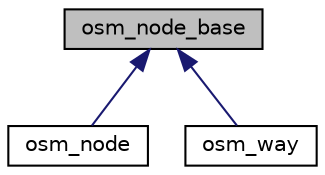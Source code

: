 digraph "osm_node_base"
{
  edge [fontname="Helvetica",fontsize="10",labelfontname="Helvetica",labelfontsize="10"];
  node [fontname="Helvetica",fontsize="10",shape=record];
  Node1 [label="osm_node_base",height=0.2,width=0.4,color="black", fillcolor="grey75", style="filled", fontcolor="black"];
  Node1 -> Node2 [dir="back",color="midnightblue",fontsize="10",style="solid",fontname="Helvetica"];
  Node2 [label="osm_node",height=0.2,width=0.4,color="black", fillcolor="white", style="filled",URL="$structosm__node.html"];
  Node1 -> Node3 [dir="back",color="midnightblue",fontsize="10",style="solid",fontname="Helvetica"];
  Node3 [label="osm_way",height=0.2,width=0.4,color="black", fillcolor="white", style="filled",URL="$structosm__way.html"];
}
